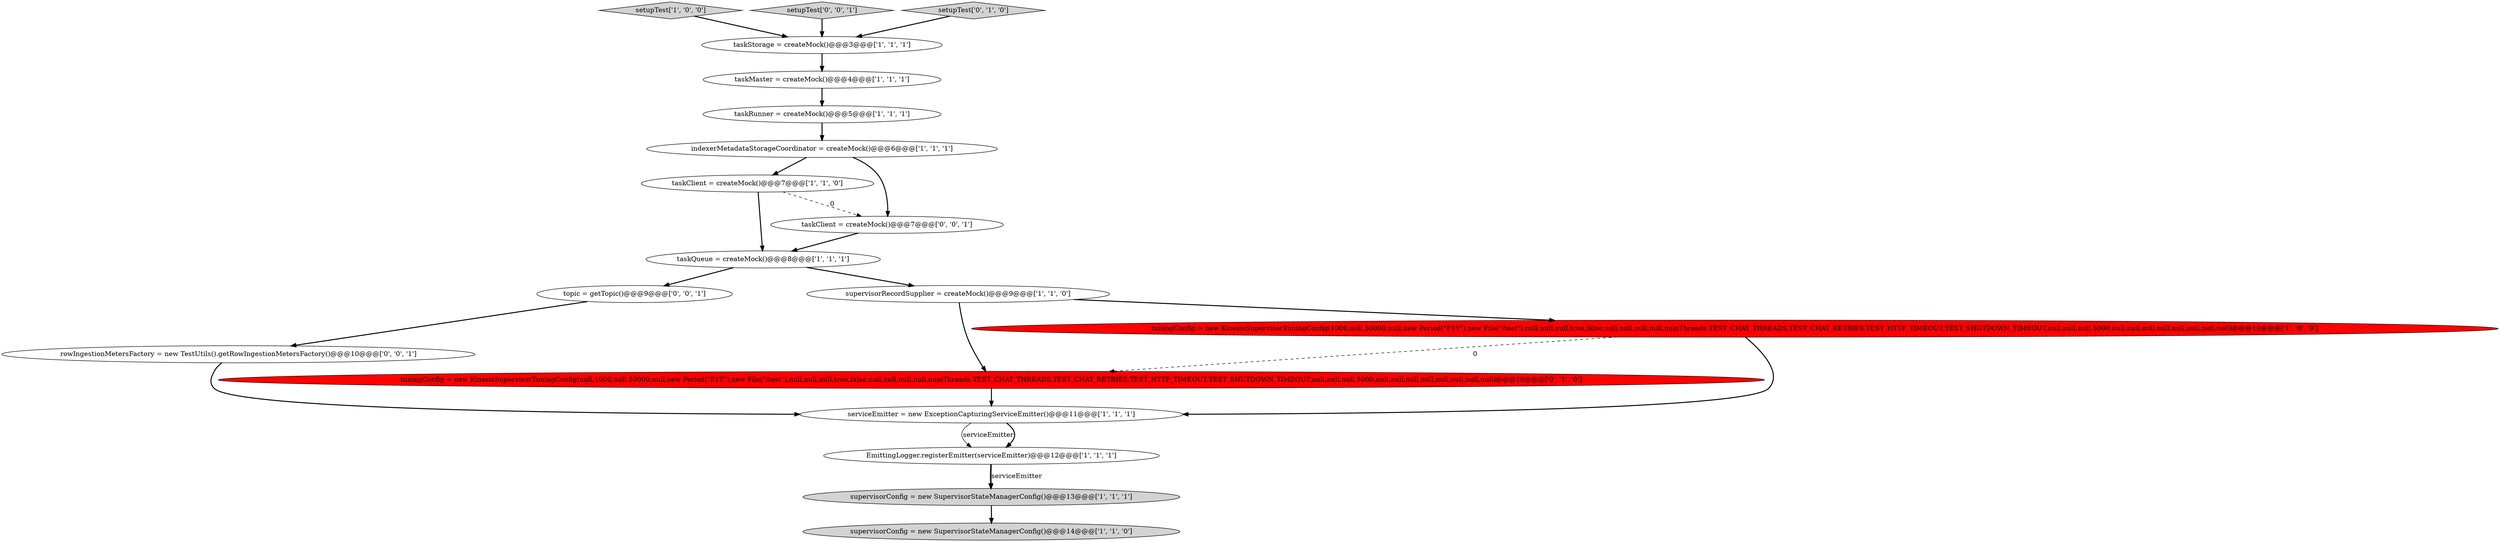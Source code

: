 digraph {
0 [style = filled, label = "taskMaster = createMock()@@@4@@@['1', '1', '1']", fillcolor = white, shape = ellipse image = "AAA0AAABBB1BBB"];
11 [style = filled, label = "supervisorConfig = new SupervisorStateManagerConfig()@@@14@@@['1', '1', '0']", fillcolor = lightgray, shape = ellipse image = "AAA0AAABBB1BBB"];
10 [style = filled, label = "indexerMetadataStorageCoordinator = createMock()@@@6@@@['1', '1', '1']", fillcolor = white, shape = ellipse image = "AAA0AAABBB1BBB"];
14 [style = filled, label = "tuningConfig = new KinesisSupervisorTuningConfig(null,1000,null,50000,null,new Period(\"P1Y\"),new File(\"/test\"),null,null,null,true,false,null,null,null,null,numThreads,TEST_CHAT_THREADS,TEST_CHAT_RETRIES,TEST_HTTP_TIMEOUT,TEST_SHUTDOWN_TIMEOUT,null,null,null,5000,null,null,null,null,null,null,null,null)@@@10@@@['0', '1', '0']", fillcolor = red, shape = ellipse image = "AAA1AAABBB2BBB"];
7 [style = filled, label = "taskRunner = createMock()@@@5@@@['1', '1', '1']", fillcolor = white, shape = ellipse image = "AAA0AAABBB1BBB"];
18 [style = filled, label = "rowIngestionMetersFactory = new TestUtils().getRowIngestionMetersFactory()@@@10@@@['0', '0', '1']", fillcolor = white, shape = ellipse image = "AAA0AAABBB3BBB"];
1 [style = filled, label = "setupTest['1', '0', '0']", fillcolor = lightgray, shape = diamond image = "AAA0AAABBB1BBB"];
4 [style = filled, label = "tuningConfig = new KinesisSupervisorTuningConfig(1000,null,50000,null,new Period(\"P1Y\"),new File(\"/test\"),null,null,null,true,false,null,null,null,null,numThreads,TEST_CHAT_THREADS,TEST_CHAT_RETRIES,TEST_HTTP_TIMEOUT,TEST_SHUTDOWN_TIMEOUT,null,null,null,5000,null,null,null,null,null,null,null,null)@@@10@@@['1', '0', '0']", fillcolor = red, shape = ellipse image = "AAA1AAABBB1BBB"];
5 [style = filled, label = "taskQueue = createMock()@@@8@@@['1', '1', '1']", fillcolor = white, shape = ellipse image = "AAA0AAABBB1BBB"];
17 [style = filled, label = "setupTest['0', '0', '1']", fillcolor = lightgray, shape = diamond image = "AAA0AAABBB3BBB"];
15 [style = filled, label = "topic = getTopic()@@@9@@@['0', '0', '1']", fillcolor = white, shape = ellipse image = "AAA0AAABBB3BBB"];
9 [style = filled, label = "supervisorRecordSupplier = createMock()@@@9@@@['1', '1', '0']", fillcolor = white, shape = ellipse image = "AAA0AAABBB1BBB"];
6 [style = filled, label = "supervisorConfig = new SupervisorStateManagerConfig()@@@13@@@['1', '1', '1']", fillcolor = lightgray, shape = ellipse image = "AAA0AAABBB1BBB"];
12 [style = filled, label = "taskClient = createMock()@@@7@@@['1', '1', '0']", fillcolor = white, shape = ellipse image = "AAA0AAABBB1BBB"];
3 [style = filled, label = "EmittingLogger.registerEmitter(serviceEmitter)@@@12@@@['1', '1', '1']", fillcolor = white, shape = ellipse image = "AAA0AAABBB1BBB"];
2 [style = filled, label = "taskStorage = createMock()@@@3@@@['1', '1', '1']", fillcolor = white, shape = ellipse image = "AAA0AAABBB1BBB"];
16 [style = filled, label = "taskClient = createMock()@@@7@@@['0', '0', '1']", fillcolor = white, shape = ellipse image = "AAA0AAABBB3BBB"];
8 [style = filled, label = "serviceEmitter = new ExceptionCapturingServiceEmitter()@@@11@@@['1', '1', '1']", fillcolor = white, shape = ellipse image = "AAA0AAABBB1BBB"];
13 [style = filled, label = "setupTest['0', '1', '0']", fillcolor = lightgray, shape = diamond image = "AAA0AAABBB2BBB"];
8->3 [style = solid, label="serviceEmitter"];
12->5 [style = bold, label=""];
5->9 [style = bold, label=""];
12->16 [style = dashed, label="0"];
7->10 [style = bold, label=""];
9->4 [style = bold, label=""];
8->3 [style = bold, label=""];
5->15 [style = bold, label=""];
3->6 [style = bold, label=""];
3->6 [style = solid, label="serviceEmitter"];
15->18 [style = bold, label=""];
0->7 [style = bold, label=""];
2->0 [style = bold, label=""];
10->16 [style = bold, label=""];
17->2 [style = bold, label=""];
10->12 [style = bold, label=""];
6->11 [style = bold, label=""];
9->14 [style = bold, label=""];
16->5 [style = bold, label=""];
4->8 [style = bold, label=""];
4->14 [style = dashed, label="0"];
1->2 [style = bold, label=""];
14->8 [style = bold, label=""];
18->8 [style = bold, label=""];
13->2 [style = bold, label=""];
}
